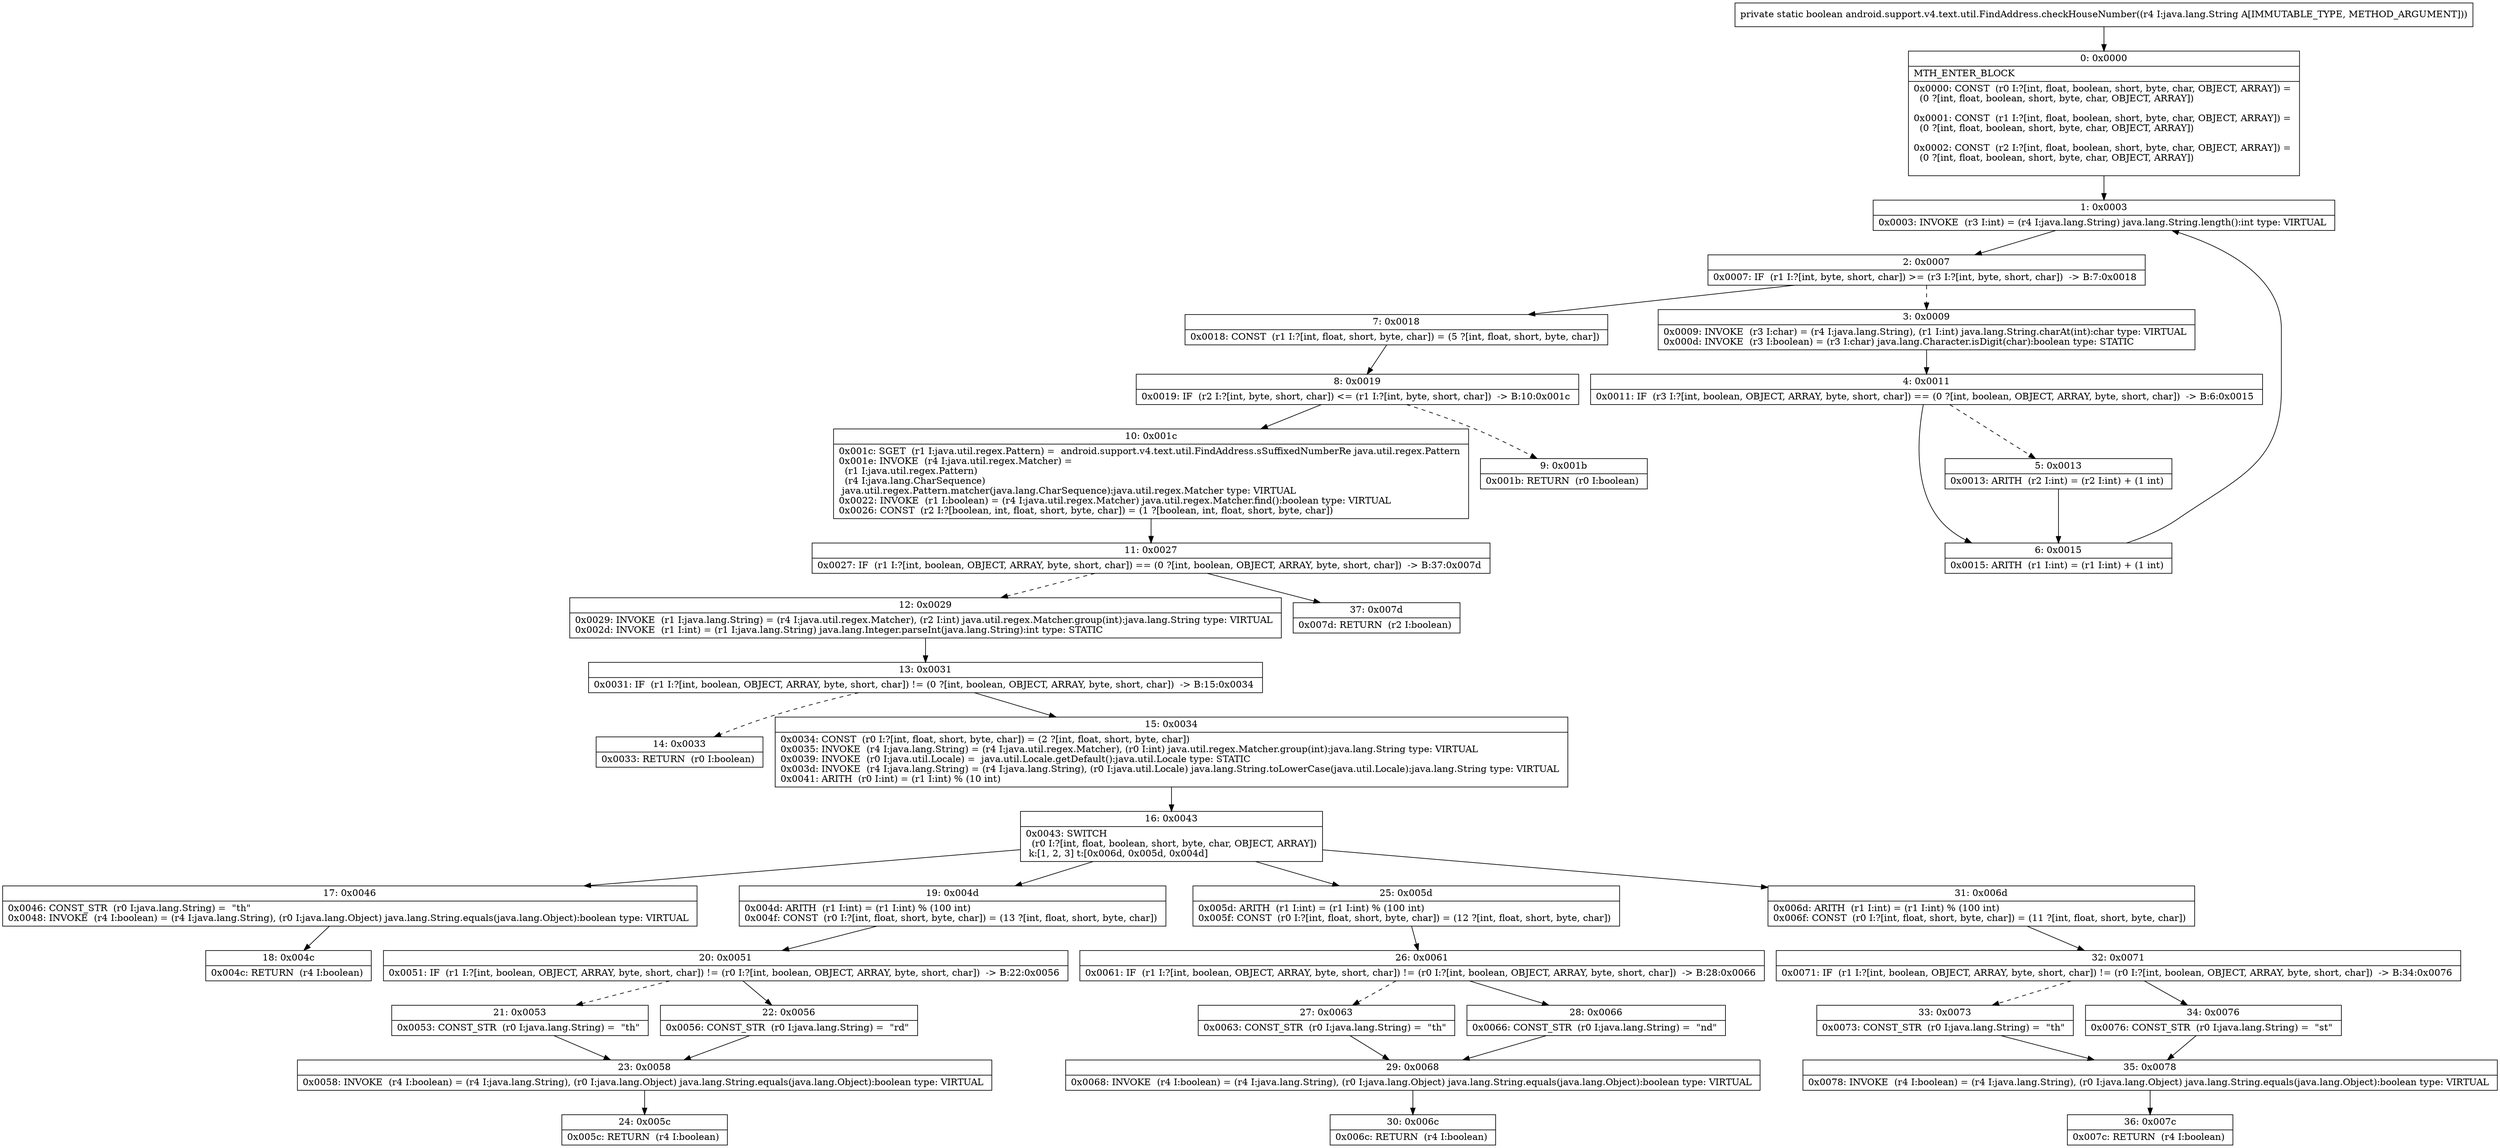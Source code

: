 digraph "CFG forandroid.support.v4.text.util.FindAddress.checkHouseNumber(Ljava\/lang\/String;)Z" {
Node_0 [shape=record,label="{0\:\ 0x0000|MTH_ENTER_BLOCK\l|0x0000: CONST  (r0 I:?[int, float, boolean, short, byte, char, OBJECT, ARRAY]) = \l  (0 ?[int, float, boolean, short, byte, char, OBJECT, ARRAY])\l \l0x0001: CONST  (r1 I:?[int, float, boolean, short, byte, char, OBJECT, ARRAY]) = \l  (0 ?[int, float, boolean, short, byte, char, OBJECT, ARRAY])\l \l0x0002: CONST  (r2 I:?[int, float, boolean, short, byte, char, OBJECT, ARRAY]) = \l  (0 ?[int, float, boolean, short, byte, char, OBJECT, ARRAY])\l \l}"];
Node_1 [shape=record,label="{1\:\ 0x0003|0x0003: INVOKE  (r3 I:int) = (r4 I:java.lang.String) java.lang.String.length():int type: VIRTUAL \l}"];
Node_2 [shape=record,label="{2\:\ 0x0007|0x0007: IF  (r1 I:?[int, byte, short, char]) \>= (r3 I:?[int, byte, short, char])  \-\> B:7:0x0018 \l}"];
Node_3 [shape=record,label="{3\:\ 0x0009|0x0009: INVOKE  (r3 I:char) = (r4 I:java.lang.String), (r1 I:int) java.lang.String.charAt(int):char type: VIRTUAL \l0x000d: INVOKE  (r3 I:boolean) = (r3 I:char) java.lang.Character.isDigit(char):boolean type: STATIC \l}"];
Node_4 [shape=record,label="{4\:\ 0x0011|0x0011: IF  (r3 I:?[int, boolean, OBJECT, ARRAY, byte, short, char]) == (0 ?[int, boolean, OBJECT, ARRAY, byte, short, char])  \-\> B:6:0x0015 \l}"];
Node_5 [shape=record,label="{5\:\ 0x0013|0x0013: ARITH  (r2 I:int) = (r2 I:int) + (1 int) \l}"];
Node_6 [shape=record,label="{6\:\ 0x0015|0x0015: ARITH  (r1 I:int) = (r1 I:int) + (1 int) \l}"];
Node_7 [shape=record,label="{7\:\ 0x0018|0x0018: CONST  (r1 I:?[int, float, short, byte, char]) = (5 ?[int, float, short, byte, char]) \l}"];
Node_8 [shape=record,label="{8\:\ 0x0019|0x0019: IF  (r2 I:?[int, byte, short, char]) \<= (r1 I:?[int, byte, short, char])  \-\> B:10:0x001c \l}"];
Node_9 [shape=record,label="{9\:\ 0x001b|0x001b: RETURN  (r0 I:boolean) \l}"];
Node_10 [shape=record,label="{10\:\ 0x001c|0x001c: SGET  (r1 I:java.util.regex.Pattern) =  android.support.v4.text.util.FindAddress.sSuffixedNumberRe java.util.regex.Pattern \l0x001e: INVOKE  (r4 I:java.util.regex.Matcher) = \l  (r1 I:java.util.regex.Pattern)\l  (r4 I:java.lang.CharSequence)\l java.util.regex.Pattern.matcher(java.lang.CharSequence):java.util.regex.Matcher type: VIRTUAL \l0x0022: INVOKE  (r1 I:boolean) = (r4 I:java.util.regex.Matcher) java.util.regex.Matcher.find():boolean type: VIRTUAL \l0x0026: CONST  (r2 I:?[boolean, int, float, short, byte, char]) = (1 ?[boolean, int, float, short, byte, char]) \l}"];
Node_11 [shape=record,label="{11\:\ 0x0027|0x0027: IF  (r1 I:?[int, boolean, OBJECT, ARRAY, byte, short, char]) == (0 ?[int, boolean, OBJECT, ARRAY, byte, short, char])  \-\> B:37:0x007d \l}"];
Node_12 [shape=record,label="{12\:\ 0x0029|0x0029: INVOKE  (r1 I:java.lang.String) = (r4 I:java.util.regex.Matcher), (r2 I:int) java.util.regex.Matcher.group(int):java.lang.String type: VIRTUAL \l0x002d: INVOKE  (r1 I:int) = (r1 I:java.lang.String) java.lang.Integer.parseInt(java.lang.String):int type: STATIC \l}"];
Node_13 [shape=record,label="{13\:\ 0x0031|0x0031: IF  (r1 I:?[int, boolean, OBJECT, ARRAY, byte, short, char]) != (0 ?[int, boolean, OBJECT, ARRAY, byte, short, char])  \-\> B:15:0x0034 \l}"];
Node_14 [shape=record,label="{14\:\ 0x0033|0x0033: RETURN  (r0 I:boolean) \l}"];
Node_15 [shape=record,label="{15\:\ 0x0034|0x0034: CONST  (r0 I:?[int, float, short, byte, char]) = (2 ?[int, float, short, byte, char]) \l0x0035: INVOKE  (r4 I:java.lang.String) = (r4 I:java.util.regex.Matcher), (r0 I:int) java.util.regex.Matcher.group(int):java.lang.String type: VIRTUAL \l0x0039: INVOKE  (r0 I:java.util.Locale) =  java.util.Locale.getDefault():java.util.Locale type: STATIC \l0x003d: INVOKE  (r4 I:java.lang.String) = (r4 I:java.lang.String), (r0 I:java.util.Locale) java.lang.String.toLowerCase(java.util.Locale):java.lang.String type: VIRTUAL \l0x0041: ARITH  (r0 I:int) = (r1 I:int) % (10 int) \l}"];
Node_16 [shape=record,label="{16\:\ 0x0043|0x0043: SWITCH  \l  (r0 I:?[int, float, boolean, short, byte, char, OBJECT, ARRAY])\l k:[1, 2, 3] t:[0x006d, 0x005d, 0x004d] \l}"];
Node_17 [shape=record,label="{17\:\ 0x0046|0x0046: CONST_STR  (r0 I:java.lang.String) =  \"th\" \l0x0048: INVOKE  (r4 I:boolean) = (r4 I:java.lang.String), (r0 I:java.lang.Object) java.lang.String.equals(java.lang.Object):boolean type: VIRTUAL \l}"];
Node_18 [shape=record,label="{18\:\ 0x004c|0x004c: RETURN  (r4 I:boolean) \l}"];
Node_19 [shape=record,label="{19\:\ 0x004d|0x004d: ARITH  (r1 I:int) = (r1 I:int) % (100 int) \l0x004f: CONST  (r0 I:?[int, float, short, byte, char]) = (13 ?[int, float, short, byte, char]) \l}"];
Node_20 [shape=record,label="{20\:\ 0x0051|0x0051: IF  (r1 I:?[int, boolean, OBJECT, ARRAY, byte, short, char]) != (r0 I:?[int, boolean, OBJECT, ARRAY, byte, short, char])  \-\> B:22:0x0056 \l}"];
Node_21 [shape=record,label="{21\:\ 0x0053|0x0053: CONST_STR  (r0 I:java.lang.String) =  \"th\" \l}"];
Node_22 [shape=record,label="{22\:\ 0x0056|0x0056: CONST_STR  (r0 I:java.lang.String) =  \"rd\" \l}"];
Node_23 [shape=record,label="{23\:\ 0x0058|0x0058: INVOKE  (r4 I:boolean) = (r4 I:java.lang.String), (r0 I:java.lang.Object) java.lang.String.equals(java.lang.Object):boolean type: VIRTUAL \l}"];
Node_24 [shape=record,label="{24\:\ 0x005c|0x005c: RETURN  (r4 I:boolean) \l}"];
Node_25 [shape=record,label="{25\:\ 0x005d|0x005d: ARITH  (r1 I:int) = (r1 I:int) % (100 int) \l0x005f: CONST  (r0 I:?[int, float, short, byte, char]) = (12 ?[int, float, short, byte, char]) \l}"];
Node_26 [shape=record,label="{26\:\ 0x0061|0x0061: IF  (r1 I:?[int, boolean, OBJECT, ARRAY, byte, short, char]) != (r0 I:?[int, boolean, OBJECT, ARRAY, byte, short, char])  \-\> B:28:0x0066 \l}"];
Node_27 [shape=record,label="{27\:\ 0x0063|0x0063: CONST_STR  (r0 I:java.lang.String) =  \"th\" \l}"];
Node_28 [shape=record,label="{28\:\ 0x0066|0x0066: CONST_STR  (r0 I:java.lang.String) =  \"nd\" \l}"];
Node_29 [shape=record,label="{29\:\ 0x0068|0x0068: INVOKE  (r4 I:boolean) = (r4 I:java.lang.String), (r0 I:java.lang.Object) java.lang.String.equals(java.lang.Object):boolean type: VIRTUAL \l}"];
Node_30 [shape=record,label="{30\:\ 0x006c|0x006c: RETURN  (r4 I:boolean) \l}"];
Node_31 [shape=record,label="{31\:\ 0x006d|0x006d: ARITH  (r1 I:int) = (r1 I:int) % (100 int) \l0x006f: CONST  (r0 I:?[int, float, short, byte, char]) = (11 ?[int, float, short, byte, char]) \l}"];
Node_32 [shape=record,label="{32\:\ 0x0071|0x0071: IF  (r1 I:?[int, boolean, OBJECT, ARRAY, byte, short, char]) != (r0 I:?[int, boolean, OBJECT, ARRAY, byte, short, char])  \-\> B:34:0x0076 \l}"];
Node_33 [shape=record,label="{33\:\ 0x0073|0x0073: CONST_STR  (r0 I:java.lang.String) =  \"th\" \l}"];
Node_34 [shape=record,label="{34\:\ 0x0076|0x0076: CONST_STR  (r0 I:java.lang.String) =  \"st\" \l}"];
Node_35 [shape=record,label="{35\:\ 0x0078|0x0078: INVOKE  (r4 I:boolean) = (r4 I:java.lang.String), (r0 I:java.lang.Object) java.lang.String.equals(java.lang.Object):boolean type: VIRTUAL \l}"];
Node_36 [shape=record,label="{36\:\ 0x007c|0x007c: RETURN  (r4 I:boolean) \l}"];
Node_37 [shape=record,label="{37\:\ 0x007d|0x007d: RETURN  (r2 I:boolean) \l}"];
MethodNode[shape=record,label="{private static boolean android.support.v4.text.util.FindAddress.checkHouseNumber((r4 I:java.lang.String A[IMMUTABLE_TYPE, METHOD_ARGUMENT])) }"];
MethodNode -> Node_0;
Node_0 -> Node_1;
Node_1 -> Node_2;
Node_2 -> Node_3[style=dashed];
Node_2 -> Node_7;
Node_3 -> Node_4;
Node_4 -> Node_5[style=dashed];
Node_4 -> Node_6;
Node_5 -> Node_6;
Node_6 -> Node_1;
Node_7 -> Node_8;
Node_8 -> Node_9[style=dashed];
Node_8 -> Node_10;
Node_10 -> Node_11;
Node_11 -> Node_12[style=dashed];
Node_11 -> Node_37;
Node_12 -> Node_13;
Node_13 -> Node_14[style=dashed];
Node_13 -> Node_15;
Node_15 -> Node_16;
Node_16 -> Node_17;
Node_16 -> Node_19;
Node_16 -> Node_25;
Node_16 -> Node_31;
Node_17 -> Node_18;
Node_19 -> Node_20;
Node_20 -> Node_21[style=dashed];
Node_20 -> Node_22;
Node_21 -> Node_23;
Node_22 -> Node_23;
Node_23 -> Node_24;
Node_25 -> Node_26;
Node_26 -> Node_27[style=dashed];
Node_26 -> Node_28;
Node_27 -> Node_29;
Node_28 -> Node_29;
Node_29 -> Node_30;
Node_31 -> Node_32;
Node_32 -> Node_33[style=dashed];
Node_32 -> Node_34;
Node_33 -> Node_35;
Node_34 -> Node_35;
Node_35 -> Node_36;
}

